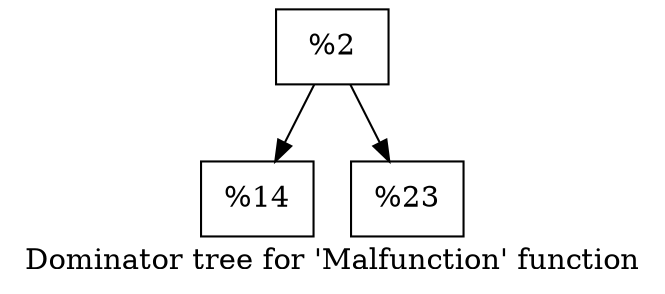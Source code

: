 digraph "Dominator tree for 'Malfunction' function" {
	label="Dominator tree for 'Malfunction' function";

	Node0x258bd80 [shape=record,label="{%2}"];
	Node0x258bd80 -> Node0x25aba00;
	Node0x258bd80 -> Node0x25e7fe0;
	Node0x25aba00 [shape=record,label="{%14}"];
	Node0x25e7fe0 [shape=record,label="{%23}"];
}
